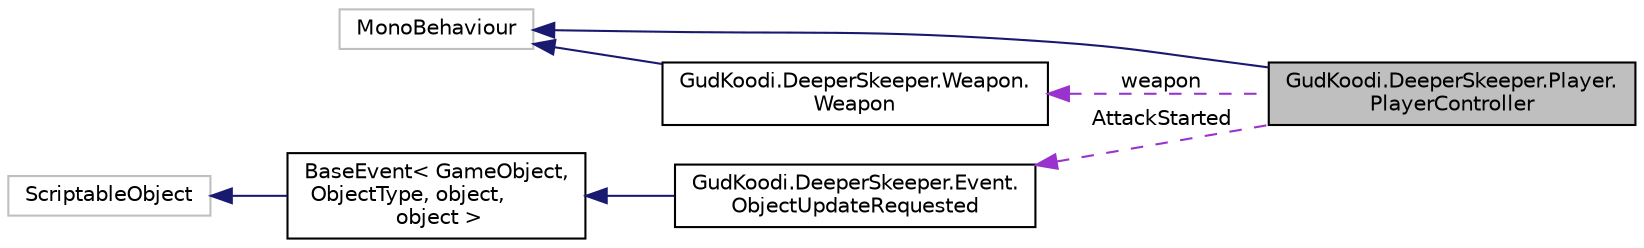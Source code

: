 digraph "GudKoodi.DeeperSkeeper.Player.PlayerController"
{
 // LATEX_PDF_SIZE
  edge [fontname="Helvetica",fontsize="10",labelfontname="Helvetica",labelfontsize="10"];
  node [fontname="Helvetica",fontsize="10",shape=record];
  rankdir="LR";
  Node1 [label="GudKoodi.DeeperSkeeper.Player.\lPlayerController",height=0.2,width=0.4,color="black", fillcolor="grey75", style="filled", fontcolor="black",tooltip="Player controller controls the player."];
  Node2 -> Node1 [dir="back",color="midnightblue",fontsize="10",style="solid",fontname="Helvetica"];
  Node2 [label="MonoBehaviour",height=0.2,width=0.4,color="grey75", fillcolor="white", style="filled",tooltip=" "];
  Node3 -> Node1 [dir="back",color="darkorchid3",fontsize="10",style="dashed",label=" AttackStarted" ,fontname="Helvetica"];
  Node3 [label="GudKoodi.DeeperSkeeper.Event.\lObjectUpdateRequested",height=0.2,width=0.4,color="black", fillcolor="white", style="filled",URL="$class_gud_koodi_1_1_deeper_skeeper_1_1_event_1_1_object_update_requested.html",tooltip="Event for requesting object updates."];
  Node4 -> Node3 [dir="back",color="midnightblue",fontsize="10",style="solid",fontname="Helvetica"];
  Node4 [label="BaseEvent\< GameObject,\l ObjectType, object,\l object \>",height=0.2,width=0.4,color="black", fillcolor="white", style="filled",URL="$class_gud_koodi_1_1_deeper_skeeper_1_1_event_1_1_base_event.html",tooltip="Base class for all events."];
  Node5 -> Node4 [dir="back",color="midnightblue",fontsize="10",style="solid",fontname="Helvetica"];
  Node5 [label="ScriptableObject",height=0.2,width=0.4,color="grey75", fillcolor="white", style="filled",tooltip=" "];
  Node6 -> Node1 [dir="back",color="darkorchid3",fontsize="10",style="dashed",label=" weapon" ,fontname="Helvetica"];
  Node6 [label="GudKoodi.DeeperSkeeper.Weapon.\lWeapon",height=0.2,width=0.4,color="black", fillcolor="white", style="filled",URL="$class_gud_koodi_1_1_deeper_skeeper_1_1_weapon_1_1_weapon.html",tooltip=" "];
  Node2 -> Node6 [dir="back",color="midnightblue",fontsize="10",style="solid",fontname="Helvetica"];
}
